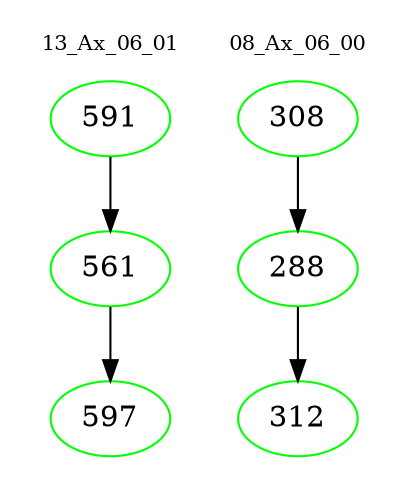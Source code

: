 digraph{
subgraph cluster_0 {
color = white
label = "13_Ax_06_01";
fontsize=10;
T0_591 [label="591", color="green"]
T0_591 -> T0_561 [color="black"]
T0_561 [label="561", color="green"]
T0_561 -> T0_597 [color="black"]
T0_597 [label="597", color="green"]
}
subgraph cluster_1 {
color = white
label = "08_Ax_06_00";
fontsize=10;
T1_308 [label="308", color="green"]
T1_308 -> T1_288 [color="black"]
T1_288 [label="288", color="green"]
T1_288 -> T1_312 [color="black"]
T1_312 [label="312", color="green"]
}
}
